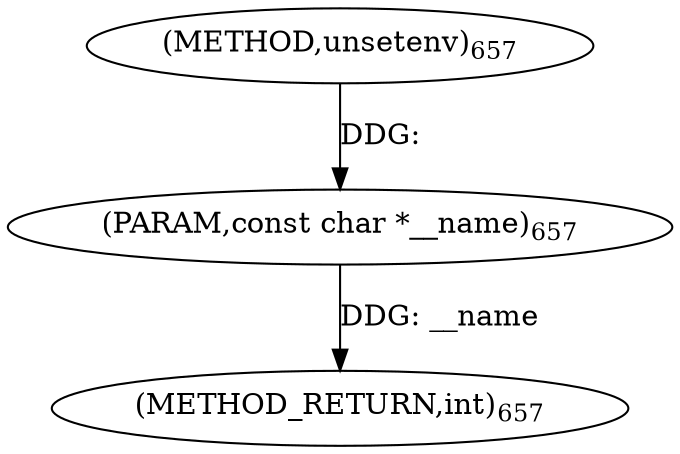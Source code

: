 digraph "unsetenv" {  
"4838" [label = <(METHOD,unsetenv)<SUB>657</SUB>> ]
"4840" [label = <(METHOD_RETURN,int)<SUB>657</SUB>> ]
"4839" [label = <(PARAM,const char *__name)<SUB>657</SUB>> ]
  "4839" -> "4840"  [ label = "DDG: __name"] 
  "4838" -> "4839"  [ label = "DDG: "] 
}
